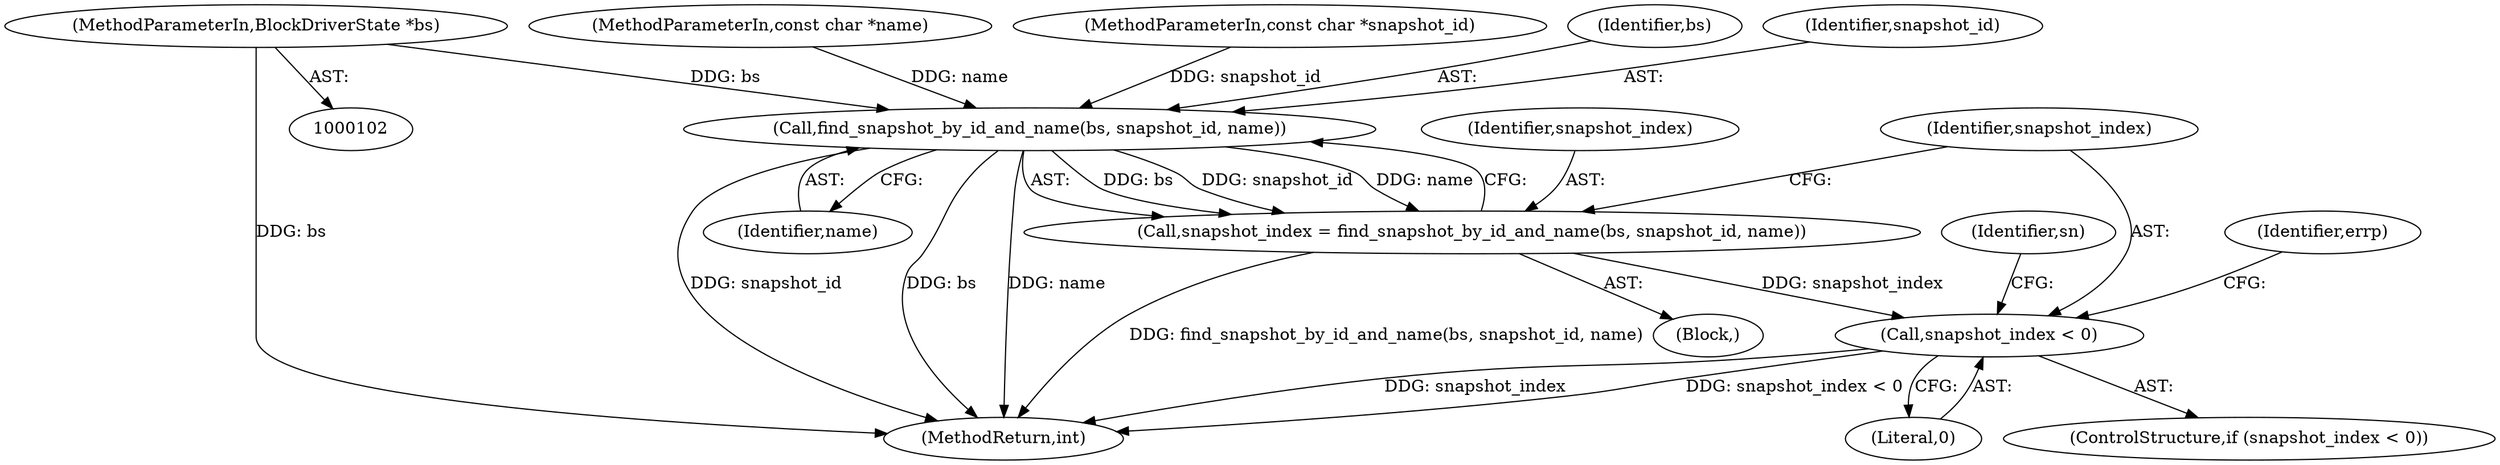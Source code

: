 digraph "0_qemu_6a83f8b5bec6f59e56cc49bd49e4c3f8f805d56f@pointer" {
"1000103" [label="(MethodParameterIn,BlockDriverState *bs)"];
"1000126" [label="(Call,find_snapshot_by_id_and_name(bs, snapshot_id, name))"];
"1000124" [label="(Call,snapshot_index = find_snapshot_by_id_and_name(bs, snapshot_id, name))"];
"1000131" [label="(Call,snapshot_index < 0)"];
"1000129" [label="(Identifier,name)"];
"1000128" [label="(Identifier,snapshot_id)"];
"1000105" [label="(MethodParameterIn,const char *name)"];
"1000103" [label="(MethodParameterIn,BlockDriverState *bs)"];
"1000136" [label="(Identifier,errp)"];
"1000133" [label="(Literal,0)"];
"1000125" [label="(Identifier,snapshot_index)"];
"1000178" [label="(MethodReturn,int)"];
"1000126" [label="(Call,find_snapshot_by_id_and_name(bs, snapshot_id, name))"];
"1000104" [label="(MethodParameterIn,const char *snapshot_id)"];
"1000142" [label="(Identifier,sn)"];
"1000107" [label="(Block,)"];
"1000131" [label="(Call,snapshot_index < 0)"];
"1000127" [label="(Identifier,bs)"];
"1000124" [label="(Call,snapshot_index = find_snapshot_by_id_and_name(bs, snapshot_id, name))"];
"1000130" [label="(ControlStructure,if (snapshot_index < 0))"];
"1000132" [label="(Identifier,snapshot_index)"];
"1000103" -> "1000102"  [label="AST: "];
"1000103" -> "1000178"  [label="DDG: bs"];
"1000103" -> "1000126"  [label="DDG: bs"];
"1000126" -> "1000124"  [label="AST: "];
"1000126" -> "1000129"  [label="CFG: "];
"1000127" -> "1000126"  [label="AST: "];
"1000128" -> "1000126"  [label="AST: "];
"1000129" -> "1000126"  [label="AST: "];
"1000124" -> "1000126"  [label="CFG: "];
"1000126" -> "1000178"  [label="DDG: bs"];
"1000126" -> "1000178"  [label="DDG: name"];
"1000126" -> "1000178"  [label="DDG: snapshot_id"];
"1000126" -> "1000124"  [label="DDG: bs"];
"1000126" -> "1000124"  [label="DDG: snapshot_id"];
"1000126" -> "1000124"  [label="DDG: name"];
"1000104" -> "1000126"  [label="DDG: snapshot_id"];
"1000105" -> "1000126"  [label="DDG: name"];
"1000124" -> "1000107"  [label="AST: "];
"1000125" -> "1000124"  [label="AST: "];
"1000132" -> "1000124"  [label="CFG: "];
"1000124" -> "1000178"  [label="DDG: find_snapshot_by_id_and_name(bs, snapshot_id, name)"];
"1000124" -> "1000131"  [label="DDG: snapshot_index"];
"1000131" -> "1000130"  [label="AST: "];
"1000131" -> "1000133"  [label="CFG: "];
"1000132" -> "1000131"  [label="AST: "];
"1000133" -> "1000131"  [label="AST: "];
"1000136" -> "1000131"  [label="CFG: "];
"1000142" -> "1000131"  [label="CFG: "];
"1000131" -> "1000178"  [label="DDG: snapshot_index"];
"1000131" -> "1000178"  [label="DDG: snapshot_index < 0"];
}

